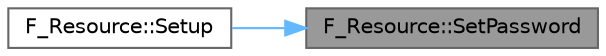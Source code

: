 digraph "F_Resource::SetPassword"
{
 // LATEX_PDF_SIZE
  bgcolor="transparent";
  edge [fontname=Helvetica,fontsize=10,labelfontname=Helvetica,labelfontsize=10];
  node [fontname=Helvetica,fontsize=10,shape=box,height=0.2,width=0.4];
  rankdir="RL";
  Node1 [id="Node000001",label="F_Resource::SetPassword",height=0.2,width=0.4,color="gray40", fillcolor="grey60", style="filled", fontcolor="black",tooltip="设置压缩包密码"];
  Node1 -> Node2 [id="edge1_Node000001_Node000002",dir="back",color="steelblue1",style="solid",tooltip=" "];
  Node2 [id="Node000002",label="F_Resource::Setup",height=0.2,width=0.4,color="grey40", fillcolor="white", style="filled",URL="$class_f___resource.html#ae9def8cac5e627c6964d4960e9c6642b",tooltip="设置压缩包"];
}

